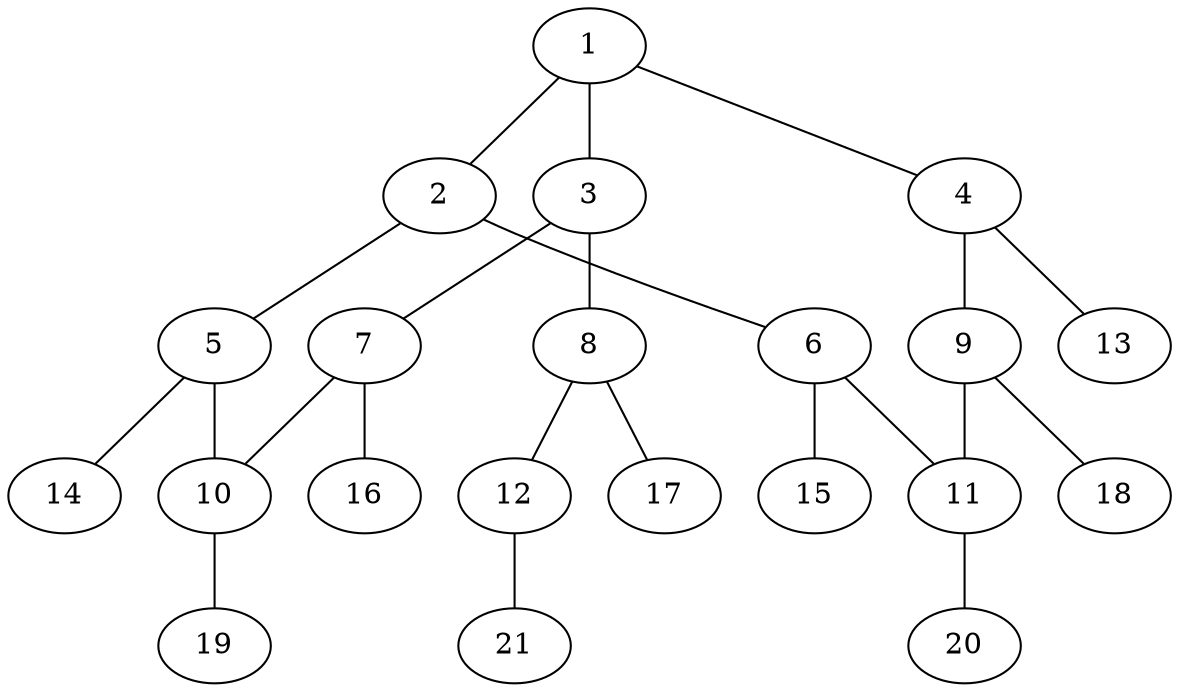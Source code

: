 graph molecule_2838 {
	1	 [chem=C];
	2	 [chem=C];
	1 -- 2	 [valence=1];
	3	 [chem=C];
	1 -- 3	 [valence=2];
	4	 [chem=C];
	1 -- 4	 [valence=1];
	5	 [chem=C];
	2 -- 5	 [valence=2];
	6	 [chem=C];
	2 -- 6	 [valence=1];
	7	 [chem=C];
	3 -- 7	 [valence=1];
	8	 [chem=N];
	3 -- 8	 [valence=1];
	9	 [chem=C];
	4 -- 9	 [valence=2];
	13	 [chem=H];
	4 -- 13	 [valence=1];
	10	 [chem=C];
	5 -- 10	 [valence=1];
	14	 [chem=H];
	5 -- 14	 [valence=1];
	11	 [chem=C];
	6 -- 11	 [valence=2];
	15	 [chem=H];
	6 -- 15	 [valence=1];
	7 -- 10	 [valence=2];
	16	 [chem=H];
	7 -- 16	 [valence=1];
	12	 [chem=O];
	8 -- 12	 [valence=1];
	17	 [chem=H];
	8 -- 17	 [valence=1];
	9 -- 11	 [valence=1];
	18	 [chem=H];
	9 -- 18	 [valence=1];
	19	 [chem=H];
	10 -- 19	 [valence=1];
	20	 [chem=H];
	11 -- 20	 [valence=1];
	21	 [chem=H];
	12 -- 21	 [valence=1];
}
